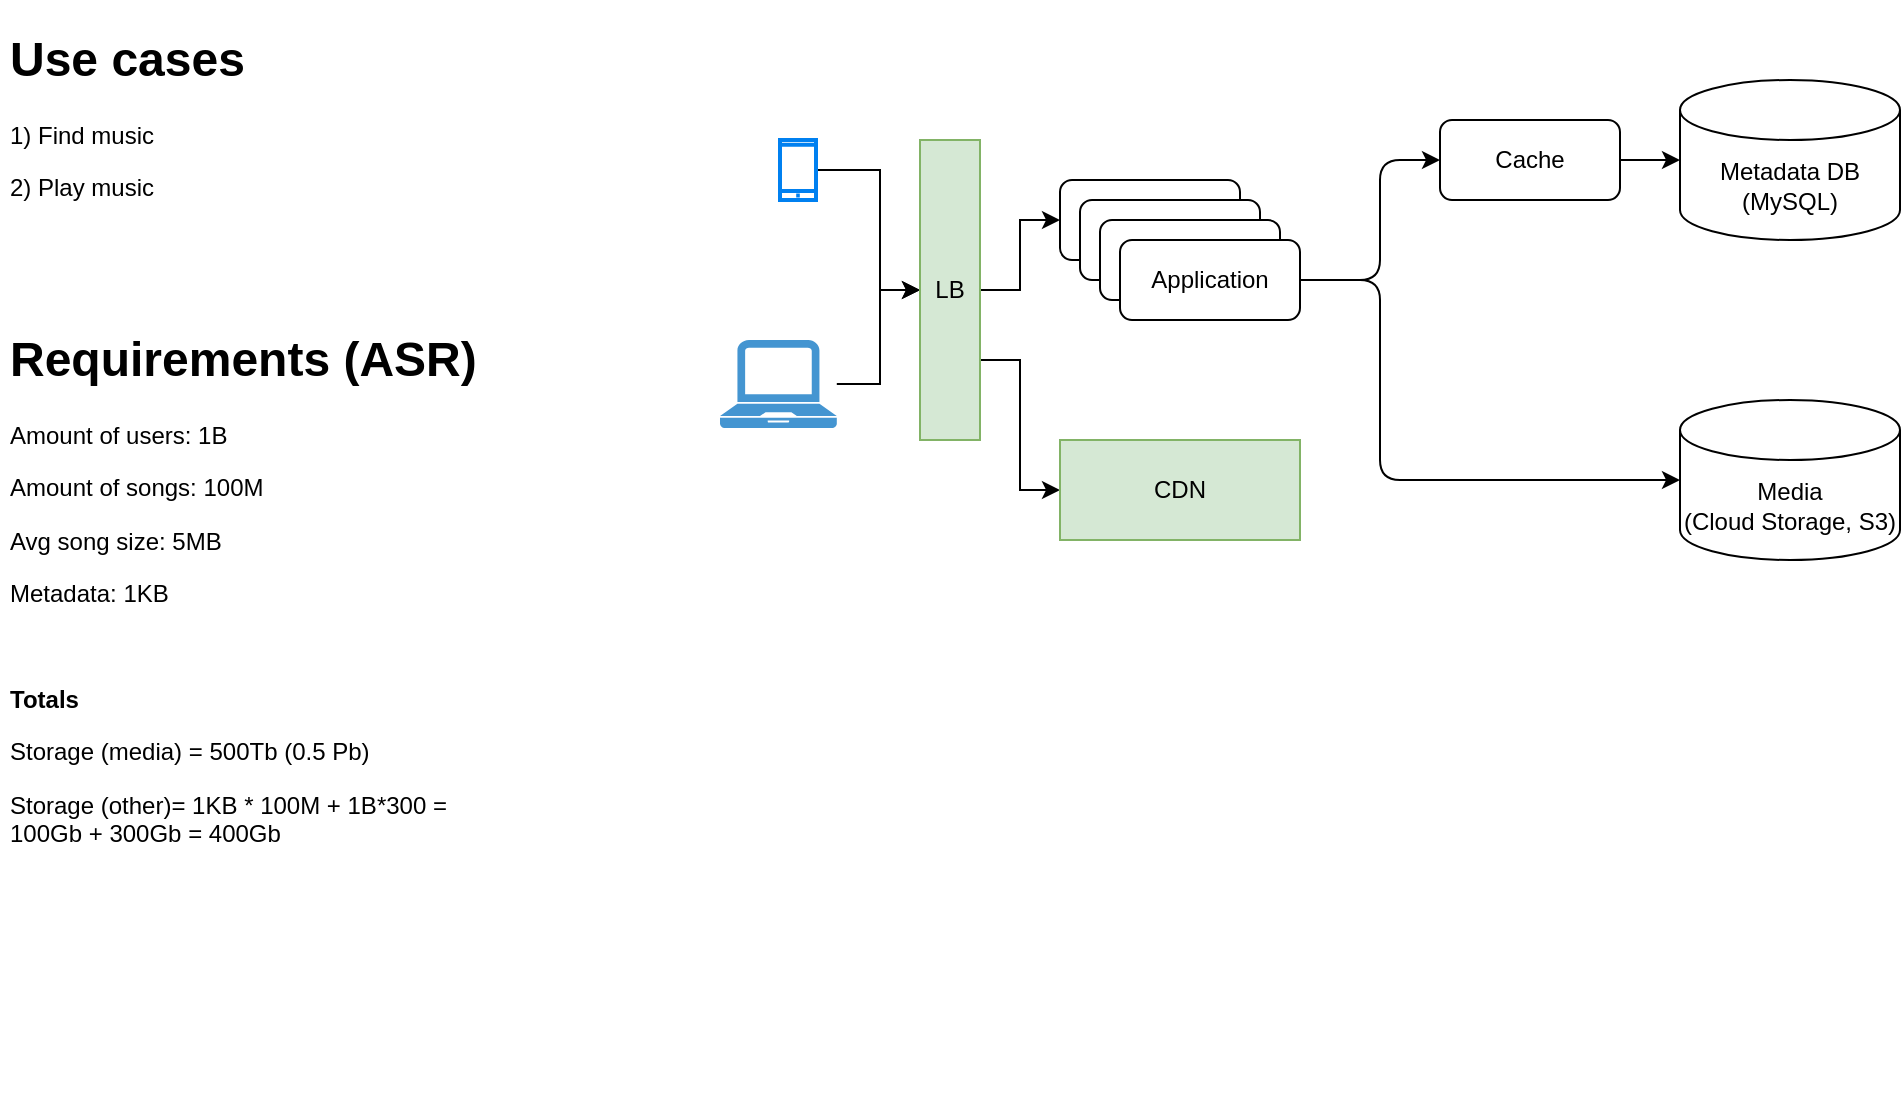 <mxfile version="21.6.8" type="device" pages="2">
  <diagram name="Spotify" id="UOG4zqdS_bYVi5nADAGu">
    <mxGraphModel dx="2213" dy="2063" grid="1" gridSize="10" guides="1" tooltips="1" connect="1" arrows="1" fold="1" page="1" pageScale="1" pageWidth="850" pageHeight="1100" math="0" shadow="0">
      <root>
        <mxCell id="0" />
        <mxCell id="1" parent="0" />
        <mxCell id="vNDqvIxO9mU5xLid7lmF-4" value="Metadata DB&lt;br&gt;(MySQL)" style="shape=cylinder3;whiteSpace=wrap;html=1;boundedLbl=1;backgroundOutline=1;size=15;" parent="1" vertex="1">
          <mxGeometry x="820" y="30" width="110" height="80" as="geometry" />
        </mxCell>
        <mxCell id="vNDqvIxO9mU5xLid7lmF-5" value="&lt;h1&gt;Use cases&lt;/h1&gt;&lt;p&gt;1) Find music&lt;/p&gt;&lt;p&gt;2) Play music&lt;/p&gt;&lt;p&gt;&lt;br&gt;&lt;/p&gt;" style="text;html=1;strokeColor=none;fillColor=none;spacing=5;spacingTop=-20;whiteSpace=wrap;overflow=hidden;rounded=0;" parent="1" vertex="1">
          <mxGeometry x="-20" width="220" height="120" as="geometry" />
        </mxCell>
        <mxCell id="vNDqvIxO9mU5xLid7lmF-12" style="edgeStyle=orthogonalEdgeStyle;rounded=1;orthogonalLoop=1;jettySize=auto;html=1;entryX=0;entryY=0.5;entryDx=0;entryDy=0;entryPerimeter=0;" parent="1" source="vNDqvIxO9mU5xLid7lmF-6" target="vNDqvIxO9mU5xLid7lmF-4" edge="1">
          <mxGeometry relative="1" as="geometry" />
        </mxCell>
        <mxCell id="vNDqvIxO9mU5xLid7lmF-6" value="Cache" style="rounded=1;whiteSpace=wrap;html=1;" parent="1" vertex="1">
          <mxGeometry x="700" y="50" width="90" height="40" as="geometry" />
        </mxCell>
        <mxCell id="vNDqvIxO9mU5xLid7lmF-7" value="&lt;h1&gt;Requirements (ASR)&lt;/h1&gt;&lt;p&gt;&lt;span style=&quot;background-color: initial;&quot;&gt;Amount of users: 1B&lt;/span&gt;&lt;/p&gt;&lt;p&gt;&lt;span style=&quot;background-color: initial;&quot;&gt;Amount of songs: 100M&lt;/span&gt;&lt;/p&gt;&lt;p&gt;Avg song size: 5MB&lt;/p&gt;&lt;p&gt;Metadata: 1KB&amp;nbsp;&lt;/p&gt;&lt;p&gt;&lt;br&gt;&lt;/p&gt;&lt;p&gt;&lt;b&gt;Totals&lt;/b&gt;&lt;/p&gt;&lt;p&gt;Storage (media) = 500Tb (0.5 Pb)&amp;nbsp;&lt;/p&gt;&lt;p&gt;Storage (other)= 1KB * 100M + 1B*300 = 100Gb + 300Gb = 400Gb&lt;/p&gt;&lt;p&gt;&lt;br&gt;&lt;/p&gt;&lt;p&gt;&amp;nbsp;&lt;/p&gt;&lt;p&gt;&lt;br&gt;&lt;/p&gt;&lt;p&gt;&lt;br&gt;&lt;/p&gt;&lt;p&gt;&lt;br&gt;&lt;/p&gt;" style="text;html=1;strokeColor=none;fillColor=none;spacing=5;spacingTop=-20;whiteSpace=wrap;overflow=hidden;rounded=0;" parent="1" vertex="1">
          <mxGeometry x="-20" y="150" width="260" height="390" as="geometry" />
        </mxCell>
        <mxCell id="vNDqvIxO9mU5xLid7lmF-13" style="edgeStyle=orthogonalEdgeStyle;rounded=0;orthogonalLoop=1;jettySize=auto;html=1;entryX=0;entryY=0.5;entryDx=0;entryDy=0;" parent="1" source="vNDqvIxO9mU5xLid7lmF-8" target="vNDqvIxO9mU5xLid7lmF-10" edge="1">
          <mxGeometry relative="1" as="geometry">
            <Array as="points">
              <mxPoint x="420" y="75" />
              <mxPoint x="420" y="135" />
            </Array>
          </mxGeometry>
        </mxCell>
        <mxCell id="vNDqvIxO9mU5xLid7lmF-8" value="" style="html=1;verticalLabelPosition=bottom;align=center;labelBackgroundColor=#ffffff;verticalAlign=top;strokeWidth=2;strokeColor=#0080F0;shadow=0;dashed=0;shape=mxgraph.ios7.icons.smartphone;" parent="1" vertex="1">
          <mxGeometry x="370" y="60" width="18" height="30" as="geometry" />
        </mxCell>
        <mxCell id="vNDqvIxO9mU5xLid7lmF-14" style="edgeStyle=orthogonalEdgeStyle;rounded=0;orthogonalLoop=1;jettySize=auto;html=1;" parent="1" source="vNDqvIxO9mU5xLid7lmF-9" target="vNDqvIxO9mU5xLid7lmF-10" edge="1">
          <mxGeometry relative="1" as="geometry">
            <Array as="points">
              <mxPoint x="420" y="182" />
              <mxPoint x="420" y="135" />
            </Array>
          </mxGeometry>
        </mxCell>
        <mxCell id="vNDqvIxO9mU5xLid7lmF-9" value="" style="pointerEvents=1;shadow=0;dashed=0;html=1;strokeColor=none;fillColor=#4495D1;labelPosition=center;verticalLabelPosition=bottom;verticalAlign=top;align=center;outlineConnect=0;shape=mxgraph.veeam.laptop;" parent="1" vertex="1">
          <mxGeometry x="340" y="160" width="58.4" height="44" as="geometry" />
        </mxCell>
        <mxCell id="vNDqvIxO9mU5xLid7lmF-16" style="edgeStyle=orthogonalEdgeStyle;rounded=0;orthogonalLoop=1;jettySize=auto;html=1;" parent="1" source="vNDqvIxO9mU5xLid7lmF-10" target="vNDqvIxO9mU5xLid7lmF-15" edge="1">
          <mxGeometry relative="1" as="geometry">
            <Array as="points">
              <mxPoint x="490" y="170" />
              <mxPoint x="490" y="235" />
            </Array>
          </mxGeometry>
        </mxCell>
        <mxCell id="vNDqvIxO9mU5xLid7lmF-21" style="edgeStyle=orthogonalEdgeStyle;rounded=0;orthogonalLoop=1;jettySize=auto;html=1;entryX=0;entryY=0.5;entryDx=0;entryDy=0;" parent="1" source="vNDqvIxO9mU5xLid7lmF-10" target="vNDqvIxO9mU5xLid7lmF-17" edge="1">
          <mxGeometry relative="1" as="geometry" />
        </mxCell>
        <mxCell id="vNDqvIxO9mU5xLid7lmF-10" value="LB" style="rounded=0;whiteSpace=wrap;html=1;fillColor=#d5e8d4;strokeColor=#82b366;" parent="1" vertex="1">
          <mxGeometry x="440" y="60" width="30" height="150" as="geometry" />
        </mxCell>
        <mxCell id="vNDqvIxO9mU5xLid7lmF-11" value="Media&lt;br&gt;(Cloud Storage, S3)" style="shape=cylinder3;whiteSpace=wrap;html=1;boundedLbl=1;backgroundOutline=1;size=15;" parent="1" vertex="1">
          <mxGeometry x="820" y="190" width="110" height="80" as="geometry" />
        </mxCell>
        <mxCell id="vNDqvIxO9mU5xLid7lmF-15" value="CDN" style="rounded=0;whiteSpace=wrap;html=1;fillColor=#d5e8d4;strokeColor=#82b366;" parent="1" vertex="1">
          <mxGeometry x="510" y="210" width="120" height="50" as="geometry" />
        </mxCell>
        <mxCell id="vNDqvIxO9mU5xLid7lmF-17" value="Application" style="rounded=1;whiteSpace=wrap;html=1;" parent="1" vertex="1">
          <mxGeometry x="510" y="80" width="90" height="40" as="geometry" />
        </mxCell>
        <mxCell id="vNDqvIxO9mU5xLid7lmF-18" value="Application" style="rounded=1;whiteSpace=wrap;html=1;" parent="1" vertex="1">
          <mxGeometry x="520" y="90" width="90" height="40" as="geometry" />
        </mxCell>
        <mxCell id="vNDqvIxO9mU5xLid7lmF-19" value="Application" style="rounded=1;whiteSpace=wrap;html=1;" parent="1" vertex="1">
          <mxGeometry x="530" y="100" width="90" height="40" as="geometry" />
        </mxCell>
        <mxCell id="vNDqvIxO9mU5xLid7lmF-23" style="edgeStyle=orthogonalEdgeStyle;rounded=1;orthogonalLoop=1;jettySize=auto;html=1;entryX=0;entryY=0.5;entryDx=0;entryDy=0;" parent="1" source="vNDqvIxO9mU5xLid7lmF-20" target="vNDqvIxO9mU5xLid7lmF-6" edge="1">
          <mxGeometry relative="1" as="geometry">
            <Array as="points">
              <mxPoint x="670" y="130" />
              <mxPoint x="670" y="70" />
            </Array>
          </mxGeometry>
        </mxCell>
        <mxCell id="vNDqvIxO9mU5xLid7lmF-24" style="edgeStyle=elbowEdgeStyle;rounded=1;orthogonalLoop=1;jettySize=auto;html=1;entryX=0;entryY=0.5;entryDx=0;entryDy=0;entryPerimeter=0;" parent="1" source="vNDqvIxO9mU5xLid7lmF-20" target="vNDqvIxO9mU5xLid7lmF-11" edge="1">
          <mxGeometry relative="1" as="geometry">
            <Array as="points">
              <mxPoint x="670" y="180" />
            </Array>
          </mxGeometry>
        </mxCell>
        <mxCell id="vNDqvIxO9mU5xLid7lmF-20" value="Application" style="rounded=1;whiteSpace=wrap;html=1;" parent="1" vertex="1">
          <mxGeometry x="540" y="110" width="90" height="40" as="geometry" />
        </mxCell>
      </root>
    </mxGraphModel>
  </diagram>
  <diagram id="rvcfE6mrrQKEoGhjZP_W" name="Twitter">
    <mxGraphModel dx="954" dy="1774" grid="1" gridSize="10" guides="1" tooltips="1" connect="1" arrows="1" fold="1" page="1" pageScale="1" pageWidth="850" pageHeight="1100" math="0" shadow="0">
      <root>
        <mxCell id="0" />
        <mxCell id="1" parent="0" />
        <mxCell id="-AT9J5I_vvDsT6SlqmWQ-1" value="&lt;h1&gt;Use cases&lt;/h1&gt;&lt;p&gt;1) Register user&lt;/p&gt;&lt;p&gt;2) Post tweet&lt;/p&gt;&lt;p&gt;3) Follow other users&lt;/p&gt;&lt;br&gt;&lt;p&gt;&lt;br&gt;&lt;/p&gt;" style="text;html=1;strokeColor=none;fillColor=none;spacing=5;spacingTop=-20;whiteSpace=wrap;overflow=hidden;rounded=0;" vertex="1" parent="1">
          <mxGeometry x="10" width="220" height="120" as="geometry" />
        </mxCell>
        <mxCell id="-AT9J5I_vvDsT6SlqmWQ-2" style="edgeStyle=orthogonalEdgeStyle;rounded=0;orthogonalLoop=1;jettySize=auto;html=1;entryX=0;entryY=0.5;entryDx=0;entryDy=0;" edge="1" parent="1" source="-AT9J5I_vvDsT6SlqmWQ-3" target="-AT9J5I_vvDsT6SlqmWQ-6">
          <mxGeometry relative="1" as="geometry">
            <Array as="points">
              <mxPoint x="420" y="75" />
              <mxPoint x="420" y="135" />
            </Array>
          </mxGeometry>
        </mxCell>
        <mxCell id="-AT9J5I_vvDsT6SlqmWQ-3" value="" style="html=1;verticalLabelPosition=bottom;align=center;labelBackgroundColor=#ffffff;verticalAlign=top;strokeWidth=2;strokeColor=#0080F0;shadow=0;dashed=0;shape=mxgraph.ios7.icons.smartphone;" vertex="1" parent="1">
          <mxGeometry x="370" y="60" width="18" height="30" as="geometry" />
        </mxCell>
        <mxCell id="-AT9J5I_vvDsT6SlqmWQ-4" style="edgeStyle=orthogonalEdgeStyle;rounded=0;orthogonalLoop=1;jettySize=auto;html=1;" edge="1" parent="1" source="-AT9J5I_vvDsT6SlqmWQ-5" target="-AT9J5I_vvDsT6SlqmWQ-6">
          <mxGeometry relative="1" as="geometry">
            <Array as="points">
              <mxPoint x="420" y="182" />
              <mxPoint x="420" y="135" />
            </Array>
          </mxGeometry>
        </mxCell>
        <mxCell id="-AT9J5I_vvDsT6SlqmWQ-5" value="" style="pointerEvents=1;shadow=0;dashed=0;html=1;strokeColor=none;fillColor=#4495D1;labelPosition=center;verticalLabelPosition=bottom;verticalAlign=top;align=center;outlineConnect=0;shape=mxgraph.veeam.laptop;" vertex="1" parent="1">
          <mxGeometry x="340" y="160" width="58.4" height="44" as="geometry" />
        </mxCell>
        <mxCell id="-AT9J5I_vvDsT6SlqmWQ-6" value="LB" style="rounded=0;whiteSpace=wrap;html=1;fillColor=#d5e8d4;strokeColor=#82b366;" vertex="1" parent="1">
          <mxGeometry x="440" y="60" width="30" height="150" as="geometry" />
        </mxCell>
        <mxCell id="ljmikG7LrIIq_Sw-TYwv-1" value="&lt;h1&gt;Requirements (ASR)&lt;/h1&gt;&lt;p&gt;&lt;span style=&quot;background-color: initial;&quot;&gt;MAU: 300M&lt;/span&gt;&lt;/p&gt;&lt;p&gt;&lt;span style=&quot;background-color: initial;&quot;&gt;50% of users use it daily&lt;/span&gt;&lt;/p&gt;&lt;p&gt;&lt;span style=&quot;background-color: initial;&quot;&gt;10% of tweets contain media&lt;/span&gt;&lt;/p&gt;&lt;p&gt;&lt;span style=&quot;background-color: initial;&quot;&gt;Data stored for 5 years&lt;/span&gt;&lt;/p&gt;&lt;p&gt;&lt;span style=&quot;background-color: initial;&quot;&gt;&lt;b&gt;&lt;br&gt;&lt;/b&gt;&lt;/span&gt;&lt;/p&gt;&lt;p&gt;&lt;span style=&quot;background-color: initial;&quot;&gt;&lt;b&gt;Calculation:&lt;/b&gt;&lt;/span&gt;&lt;/p&gt;&lt;p&gt;Daily active users: 300M * 50% = 150M&lt;/p&gt;&lt;p&gt;Post: 150M * 2 tweets * 24 h * 3600 = ~3500 tweets / second (QPS)&lt;/p&gt;&lt;p&gt;Peak load = 2* QPS =&amp;nbsp; ~7000&amp;nbsp;&lt;/p&gt;&lt;p&gt;Media storage = 150M * 10% * 1MB =&amp;nbsp;&lt;/p&gt;&lt;p&gt;&lt;br&gt;&lt;/p&gt;&lt;p&gt;&lt;b&gt;Assumptions&lt;/b&gt;:&lt;/p&gt;&lt;p&gt;Media: 1MB&lt;/p&gt;&lt;p&gt;Tweet_id: 64 bytes&lt;/p&gt;&lt;p&gt;Tweet content: 140 bytes&lt;/p&gt;&lt;p&gt;&lt;br&gt;&lt;/p&gt;&lt;p&gt;&amp;nbsp;&lt;/p&gt;&lt;p&gt;&lt;br&gt;&lt;/p&gt;&lt;p&gt;&lt;br&gt;&lt;/p&gt;&lt;p&gt;&lt;br&gt;&lt;/p&gt;" style="text;html=1;strokeColor=none;fillColor=none;spacing=5;spacingTop=-20;whiteSpace=wrap;overflow=hidden;rounded=0;" vertex="1" parent="1">
          <mxGeometry x="10" y="160" width="260" height="450" as="geometry" />
        </mxCell>
      </root>
    </mxGraphModel>
  </diagram>
</mxfile>
